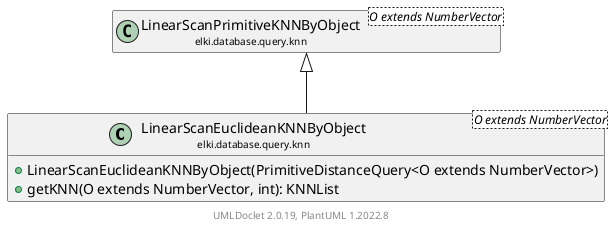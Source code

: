 @startuml
    remove .*\.(Instance|Par|Parameterizer|Factory)$
    set namespaceSeparator none
    hide empty fields
    hide empty methods

    class "<size:14>LinearScanEuclideanKNNByObject\n<size:10>elki.database.query.knn" as elki.database.query.knn.LinearScanEuclideanKNNByObject<O extends NumberVector> [[LinearScanEuclideanKNNByObject.html]] {
        +LinearScanEuclideanKNNByObject(PrimitiveDistanceQuery<O extends NumberVector>)
        +getKNN(O extends NumberVector, int): KNNList
    }

    class "<size:14>LinearScanPrimitiveKNNByObject\n<size:10>elki.database.query.knn" as elki.database.query.knn.LinearScanPrimitiveKNNByObject<O extends NumberVector> [[LinearScanPrimitiveKNNByObject.html]]

    elki.database.query.knn.LinearScanPrimitiveKNNByObject <|-- elki.database.query.knn.LinearScanEuclideanKNNByObject

    center footer UMLDoclet 2.0.19, PlantUML 1.2022.8
@enduml
